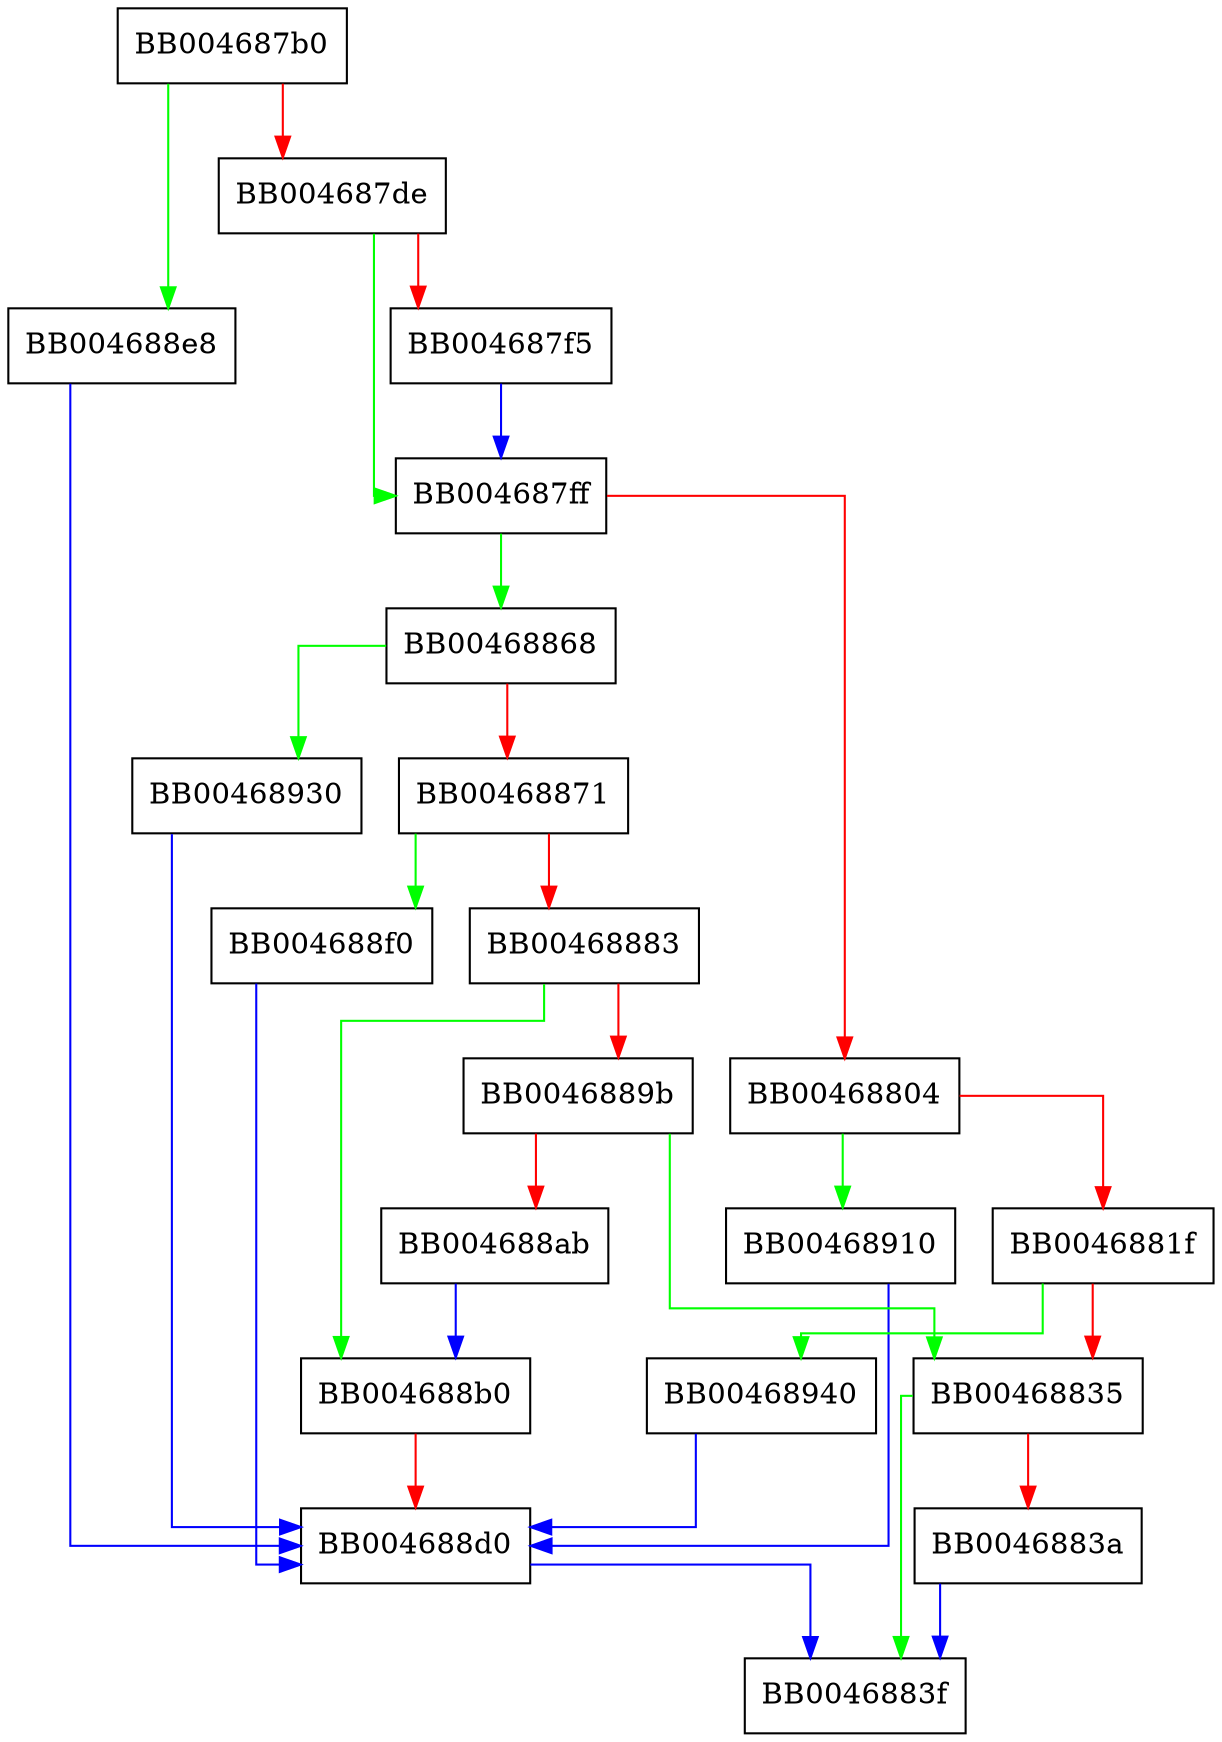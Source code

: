 digraph load_serial {
  node [shape="box"];
  graph [splines=ortho];
  BB004687b0 -> BB004688e8 [color="green"];
  BB004687b0 -> BB004687de [color="red"];
  BB004687de -> BB004687ff [color="green"];
  BB004687de -> BB004687f5 [color="red"];
  BB004687f5 -> BB004687ff [color="blue"];
  BB004687ff -> BB00468868 [color="green"];
  BB004687ff -> BB00468804 [color="red"];
  BB00468804 -> BB00468910 [color="green"];
  BB00468804 -> BB0046881f [color="red"];
  BB0046881f -> BB00468940 [color="green"];
  BB0046881f -> BB00468835 [color="red"];
  BB00468835 -> BB0046883f [color="green"];
  BB00468835 -> BB0046883a [color="red"];
  BB0046883a -> BB0046883f [color="blue"];
  BB00468868 -> BB00468930 [color="green"];
  BB00468868 -> BB00468871 [color="red"];
  BB00468871 -> BB004688f0 [color="green"];
  BB00468871 -> BB00468883 [color="red"];
  BB00468883 -> BB004688b0 [color="green"];
  BB00468883 -> BB0046889b [color="red"];
  BB0046889b -> BB00468835 [color="green"];
  BB0046889b -> BB004688ab [color="red"];
  BB004688ab -> BB004688b0 [color="blue"];
  BB004688b0 -> BB004688d0 [color="red"];
  BB004688d0 -> BB0046883f [color="blue"];
  BB004688e8 -> BB004688d0 [color="blue"];
  BB004688f0 -> BB004688d0 [color="blue"];
  BB00468910 -> BB004688d0 [color="blue"];
  BB00468930 -> BB004688d0 [color="blue"];
  BB00468940 -> BB004688d0 [color="blue"];
}